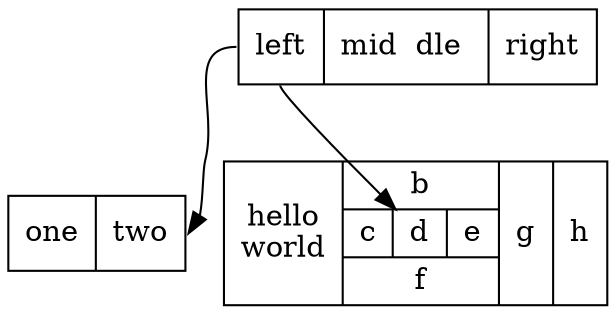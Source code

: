 digraph G {
    node [shape=record];
    struct1 [label="<f0> left | <f1> mid\  dle | <f2> right"];
    struct2 [label="<f0> one | <f1> two"];
    struct3 [label="hello\nworld | { b | { c | <here> d | e} | f} | g | h"];
    struct1:f0 -> struct2:f1;
    struct1:f0 -> struct3:here;
}
